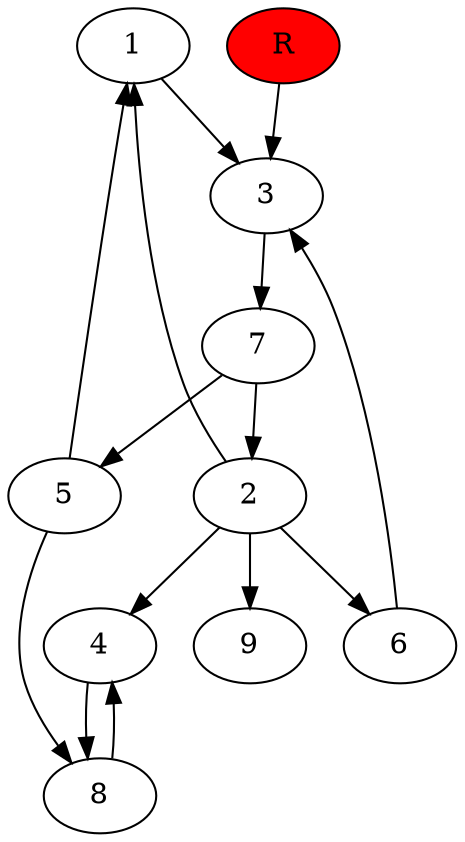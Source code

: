digraph prb74256 {
	1
	2
	3
	4
	5
	6
	7
	8
	R [fillcolor="#ff0000" style=filled]
	1 -> 3
	2 -> 1
	2 -> 4
	2 -> 6
	2 -> 9
	3 -> 7
	4 -> 8
	5 -> 1
	5 -> 8
	6 -> 3
	7 -> 2
	7 -> 5
	8 -> 4
	R -> 3
}
